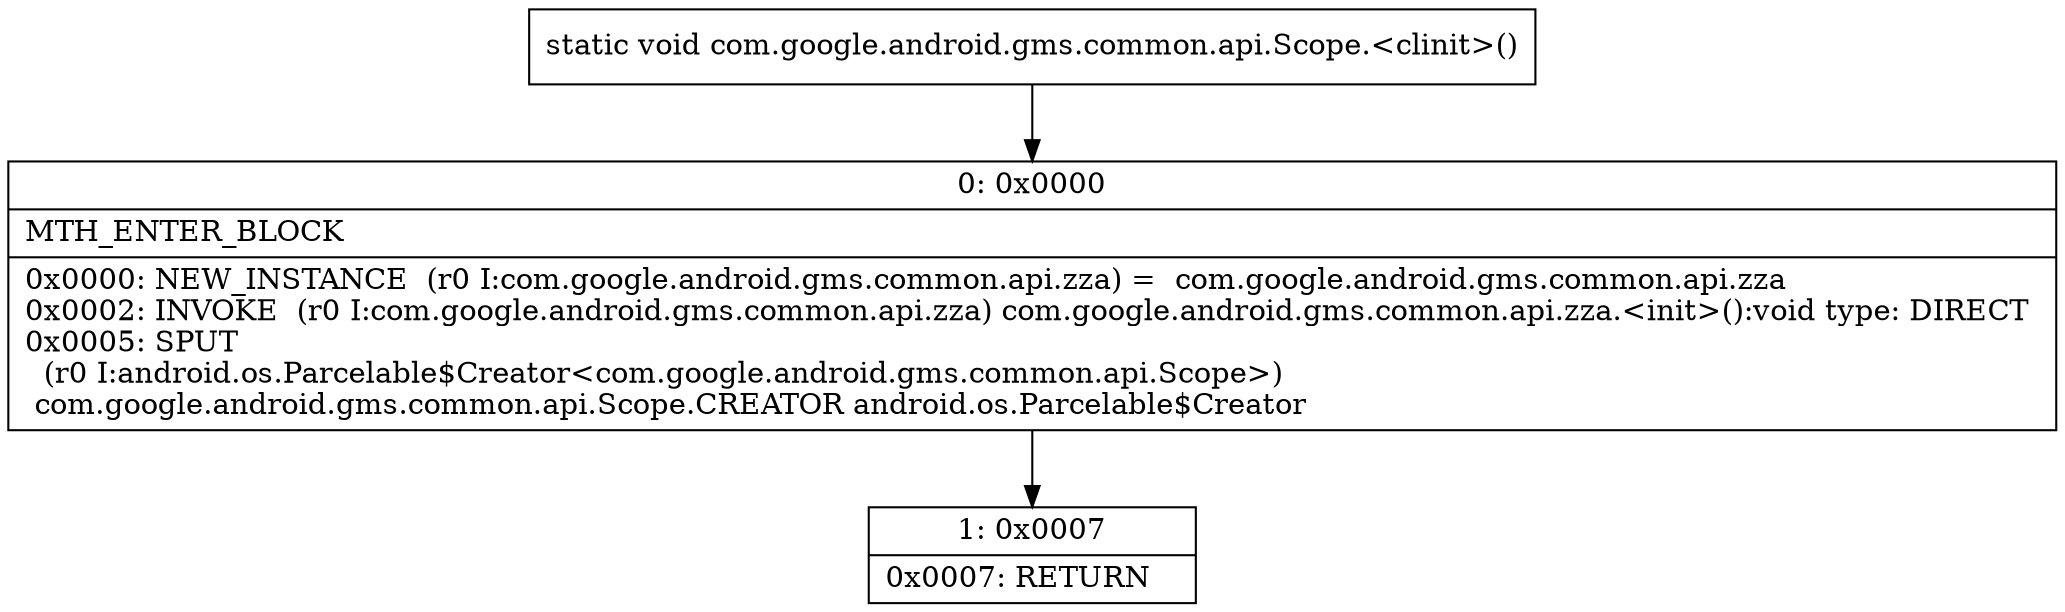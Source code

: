 digraph "CFG forcom.google.android.gms.common.api.Scope.\<clinit\>()V" {
Node_0 [shape=record,label="{0\:\ 0x0000|MTH_ENTER_BLOCK\l|0x0000: NEW_INSTANCE  (r0 I:com.google.android.gms.common.api.zza) =  com.google.android.gms.common.api.zza \l0x0002: INVOKE  (r0 I:com.google.android.gms.common.api.zza) com.google.android.gms.common.api.zza.\<init\>():void type: DIRECT \l0x0005: SPUT  \l  (r0 I:android.os.Parcelable$Creator\<com.google.android.gms.common.api.Scope\>)\l com.google.android.gms.common.api.Scope.CREATOR android.os.Parcelable$Creator \l}"];
Node_1 [shape=record,label="{1\:\ 0x0007|0x0007: RETURN   \l}"];
MethodNode[shape=record,label="{static void com.google.android.gms.common.api.Scope.\<clinit\>() }"];
MethodNode -> Node_0;
Node_0 -> Node_1;
}

